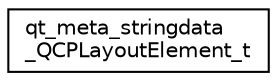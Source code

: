 digraph "Graphical Class Hierarchy"
{
  edge [fontname="Helvetica",fontsize="10",labelfontname="Helvetica",labelfontsize="10"];
  node [fontname="Helvetica",fontsize="10",shape=record];
  rankdir="LR";
  Node1 [label="qt_meta_stringdata\l_QCPLayoutElement_t",height=0.2,width=0.4,color="black", fillcolor="white", style="filled",URL="$structqt__meta__stringdata___q_c_p_layout_element__t.html"];
}
